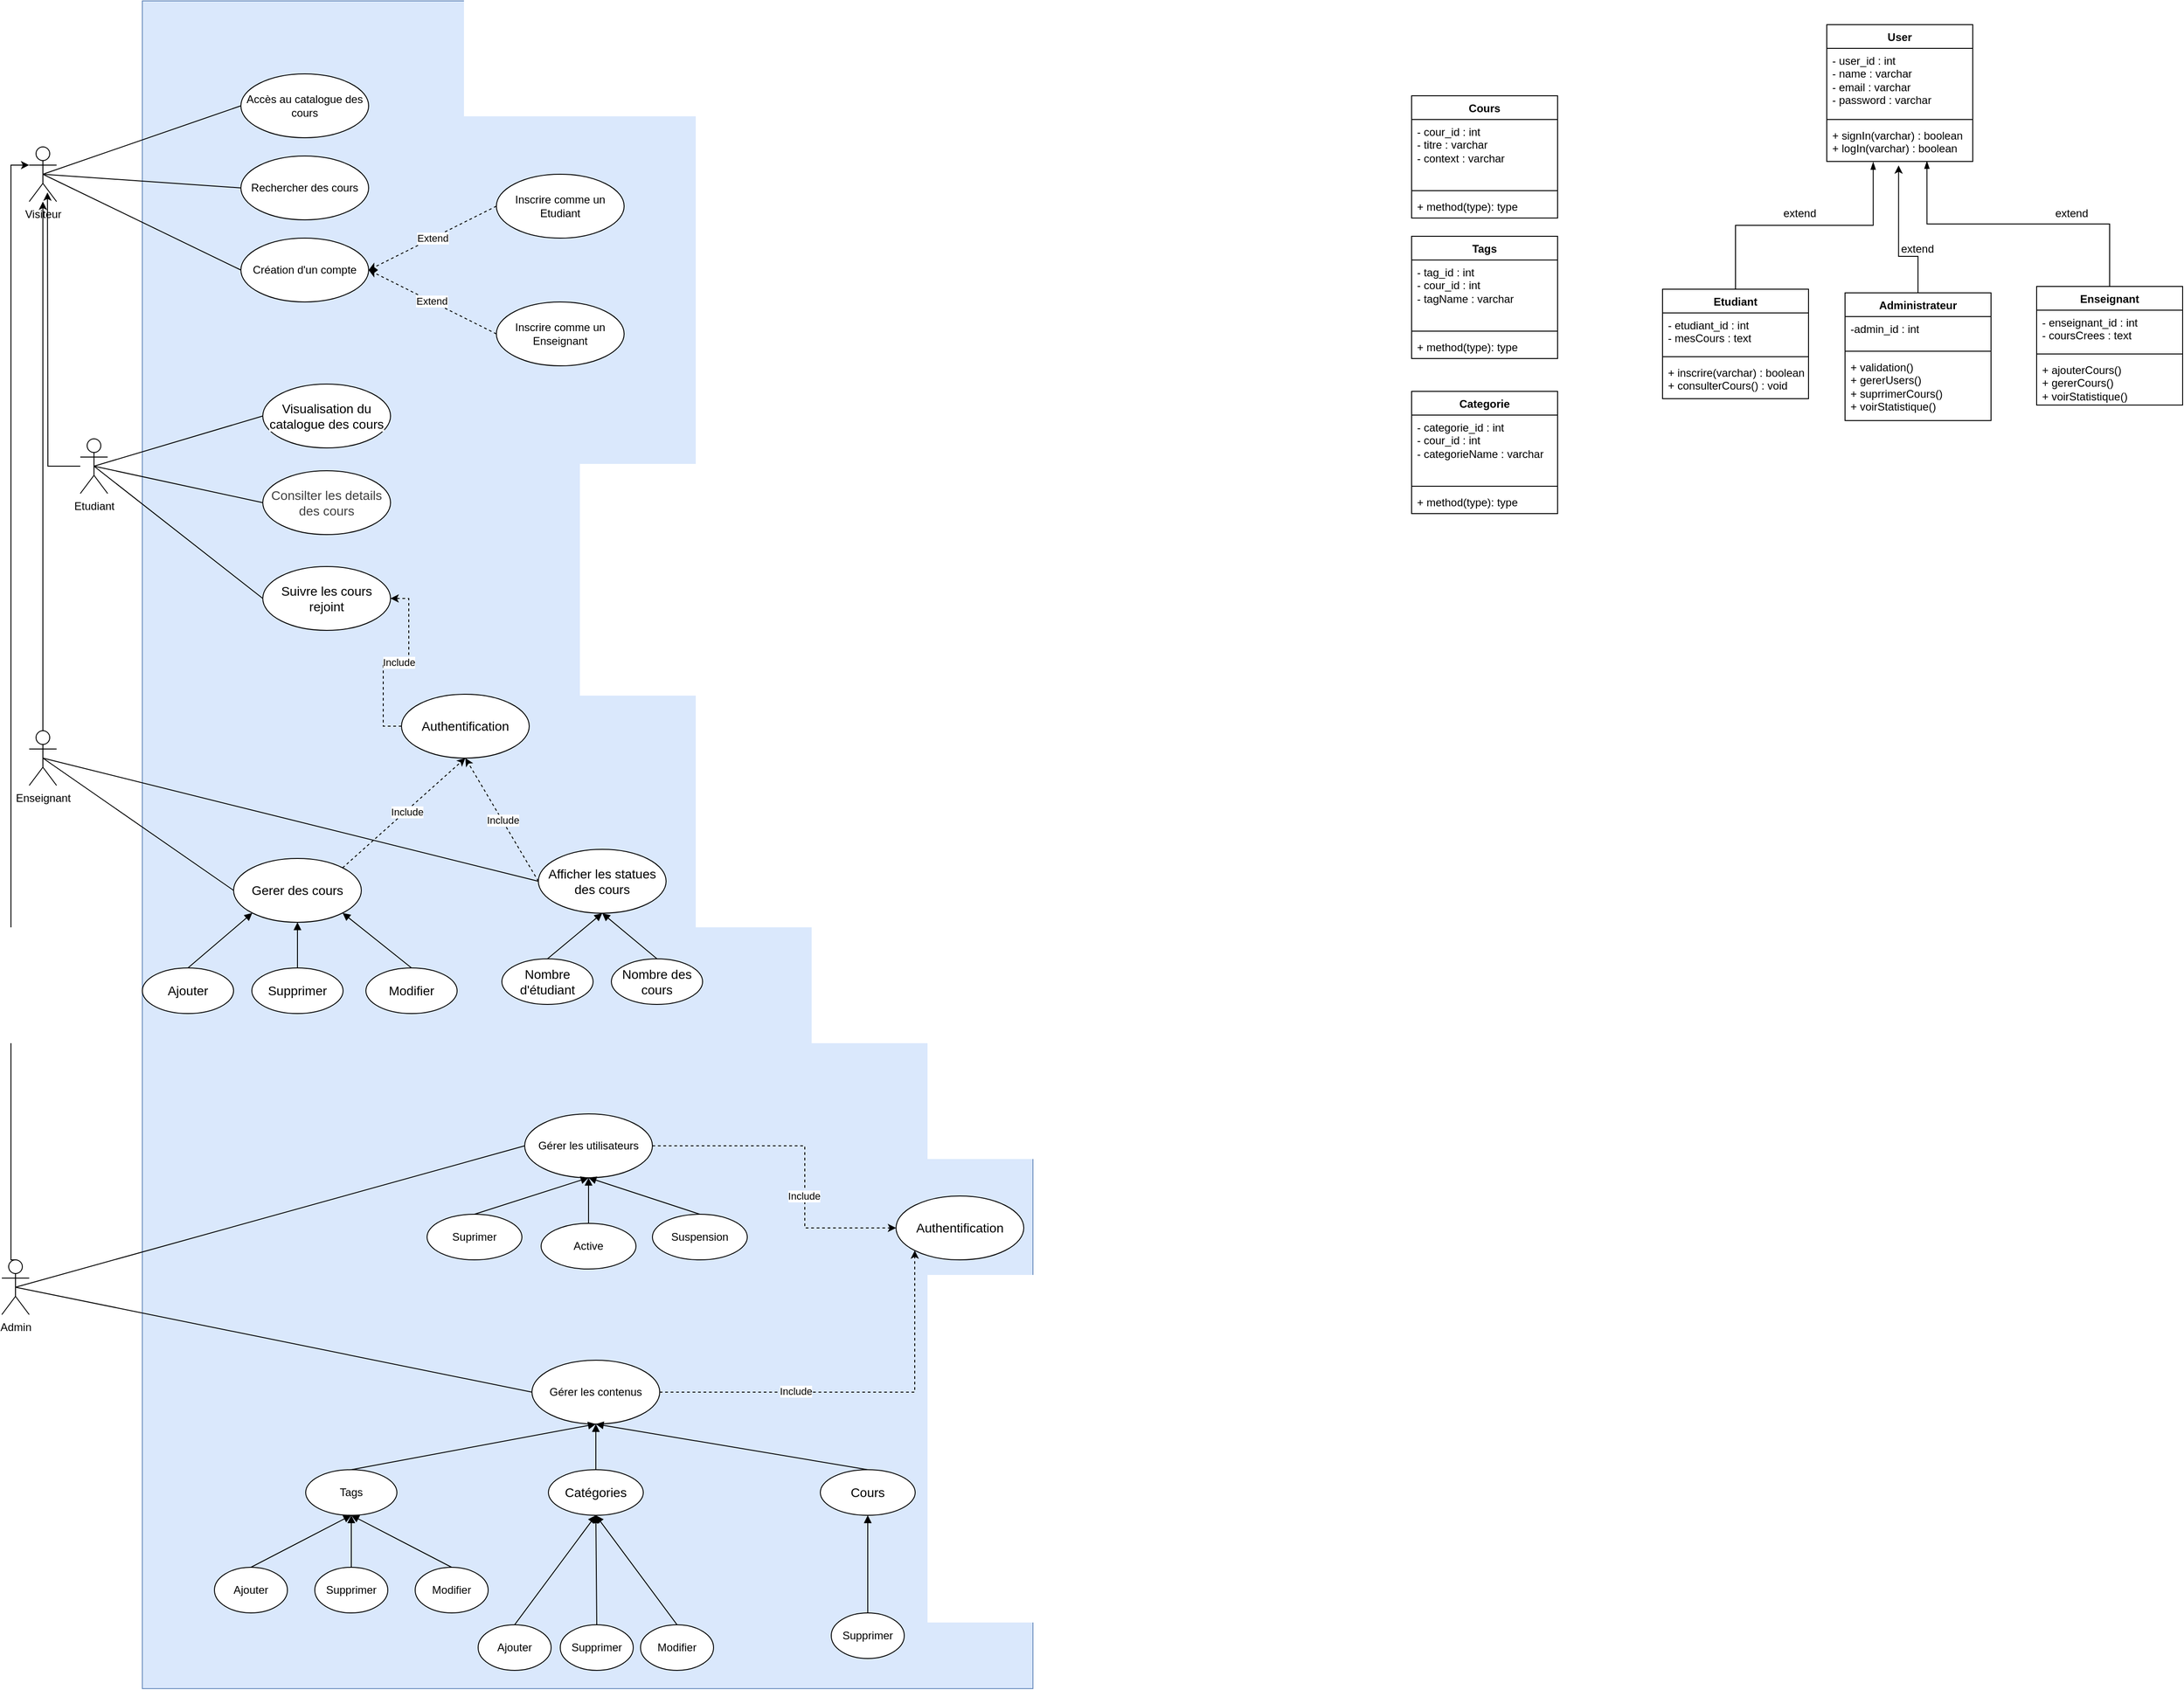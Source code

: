 <mxfile version="26.0.4">
  <diagram name="Page-1" id="1mpggR0L6P8oNlM0kOON">
    <mxGraphModel dx="1811" dy="1060" grid="1" gridSize="10" guides="1" tooltips="1" connect="1" arrows="1" fold="1" page="1" pageScale="1" pageWidth="827" pageHeight="1169" math="0" shadow="0">
      <root>
        <mxCell id="0" />
        <mxCell id="1" parent="0" />
        <mxCell id="PFju4BP5pIrMXIDn9N4t-61" value="" style="rounded=0;whiteSpace=wrap;html=1;fillColor=#dae8fc;strokeColor=#6c8ebf;" vertex="1" parent="1">
          <mxGeometry x="164" width="976" height="1850" as="geometry" />
        </mxCell>
        <mxCell id="PFju4BP5pIrMXIDn9N4t-8" style="rounded=0;orthogonalLoop=1;jettySize=auto;html=1;exitX=0.5;exitY=0.5;exitDx=0;exitDy=0;exitPerimeter=0;entryX=0;entryY=0.5;entryDx=0;entryDy=0;endArrow=none;endFill=0;" edge="1" parent="1" source="PFju4BP5pIrMXIDn9N4t-1" target="PFju4BP5pIrMXIDn9N4t-4">
          <mxGeometry relative="1" as="geometry" />
        </mxCell>
        <mxCell id="PFju4BP5pIrMXIDn9N4t-9" style="rounded=0;orthogonalLoop=1;jettySize=auto;html=1;exitX=0.5;exitY=0.5;exitDx=0;exitDy=0;exitPerimeter=0;entryX=0;entryY=0.5;entryDx=0;entryDy=0;endArrow=none;endFill=0;" edge="1" parent="1" source="PFju4BP5pIrMXIDn9N4t-1" target="PFju4BP5pIrMXIDn9N4t-6">
          <mxGeometry relative="1" as="geometry" />
        </mxCell>
        <mxCell id="PFju4BP5pIrMXIDn9N4t-10" style="rounded=0;orthogonalLoop=1;jettySize=auto;html=1;exitX=0.5;exitY=0.5;exitDx=0;exitDy=0;exitPerimeter=0;entryX=0;entryY=0.5;entryDx=0;entryDy=0;endArrow=none;endFill=0;" edge="1" parent="1" source="PFju4BP5pIrMXIDn9N4t-1" target="PFju4BP5pIrMXIDn9N4t-7">
          <mxGeometry relative="1" as="geometry" />
        </mxCell>
        <mxCell id="PFju4BP5pIrMXIDn9N4t-1" value="Visiteur" style="shape=umlActor;verticalLabelPosition=bottom;verticalAlign=top;html=1;outlineConnect=0;" vertex="1" parent="1">
          <mxGeometry x="40" y="160" width="30" height="60" as="geometry" />
        </mxCell>
        <mxCell id="PFju4BP5pIrMXIDn9N4t-26" style="rounded=0;orthogonalLoop=1;jettySize=auto;html=1;exitX=0.5;exitY=0.5;exitDx=0;exitDy=0;exitPerimeter=0;entryX=0;entryY=0.5;entryDx=0;entryDy=0;endArrow=none;endFill=0;" edge="1" parent="1" source="PFju4BP5pIrMXIDn9N4t-2" target="PFju4BP5pIrMXIDn9N4t-22">
          <mxGeometry relative="1" as="geometry" />
        </mxCell>
        <mxCell id="PFju4BP5pIrMXIDn9N4t-27" style="rounded=0;orthogonalLoop=1;jettySize=auto;html=1;exitX=0.5;exitY=0.5;exitDx=0;exitDy=0;exitPerimeter=0;entryX=0;entryY=0.5;entryDx=0;entryDy=0;endArrow=none;endFill=0;" edge="1" parent="1" source="PFju4BP5pIrMXIDn9N4t-2" target="PFju4BP5pIrMXIDn9N4t-23">
          <mxGeometry relative="1" as="geometry" />
        </mxCell>
        <mxCell id="PFju4BP5pIrMXIDn9N4t-28" style="rounded=0;orthogonalLoop=1;jettySize=auto;html=1;exitX=0.5;exitY=0.5;exitDx=0;exitDy=0;exitPerimeter=0;entryX=0;entryY=0.5;entryDx=0;entryDy=0;endArrow=none;endFill=0;" edge="1" parent="1" source="PFju4BP5pIrMXIDn9N4t-2" target="PFju4BP5pIrMXIDn9N4t-25">
          <mxGeometry relative="1" as="geometry" />
        </mxCell>
        <mxCell id="PFju4BP5pIrMXIDn9N4t-53" style="edgeStyle=orthogonalEdgeStyle;rounded=0;orthogonalLoop=1;jettySize=auto;html=1;" edge="1" parent="1" source="PFju4BP5pIrMXIDn9N4t-2">
          <mxGeometry relative="1" as="geometry">
            <mxPoint x="60" y="210" as="targetPoint" />
          </mxGeometry>
        </mxCell>
        <mxCell id="PFju4BP5pIrMXIDn9N4t-2" value="Etudiant" style="shape=umlActor;verticalLabelPosition=bottom;verticalAlign=top;html=1;outlineConnect=0;" vertex="1" parent="1">
          <mxGeometry x="96" y="480" width="30" height="60" as="geometry" />
        </mxCell>
        <mxCell id="PFju4BP5pIrMXIDn9N4t-38" style="rounded=0;orthogonalLoop=1;jettySize=auto;html=1;exitX=0.5;exitY=0.5;exitDx=0;exitDy=0;exitPerimeter=0;entryX=0;entryY=0.5;entryDx=0;entryDy=0;endArrow=none;endFill=0;" edge="1" parent="1" source="PFju4BP5pIrMXIDn9N4t-3" target="PFju4BP5pIrMXIDn9N4t-31">
          <mxGeometry relative="1" as="geometry" />
        </mxCell>
        <mxCell id="PFju4BP5pIrMXIDn9N4t-51" style="rounded=0;orthogonalLoop=1;jettySize=auto;html=1;exitX=0.5;exitY=0.5;exitDx=0;exitDy=0;exitPerimeter=0;entryX=0;entryY=0.5;entryDx=0;entryDy=0;endArrow=none;endFill=0;" edge="1" parent="1" source="PFju4BP5pIrMXIDn9N4t-3" target="PFju4BP5pIrMXIDn9N4t-40">
          <mxGeometry relative="1" as="geometry" />
        </mxCell>
        <mxCell id="PFju4BP5pIrMXIDn9N4t-52" style="edgeStyle=orthogonalEdgeStyle;rounded=0;orthogonalLoop=1;jettySize=auto;html=1;exitX=0.5;exitY=0;exitDx=0;exitDy=0;exitPerimeter=0;" edge="1" parent="1" source="PFju4BP5pIrMXIDn9N4t-3" target="PFju4BP5pIrMXIDn9N4t-1">
          <mxGeometry relative="1" as="geometry" />
        </mxCell>
        <mxCell id="PFju4BP5pIrMXIDn9N4t-3" value="Enseignant" style="shape=umlActor;verticalLabelPosition=bottom;verticalAlign=top;html=1;outlineConnect=0;" vertex="1" parent="1">
          <mxGeometry x="40" y="800" width="30" height="60" as="geometry" />
        </mxCell>
        <mxCell id="PFju4BP5pIrMXIDn9N4t-4" value="Accès au catalogue des cours" style="ellipse;whiteSpace=wrap;html=1;" vertex="1" parent="1">
          <mxGeometry x="272" y="80" width="140" height="70" as="geometry" />
        </mxCell>
        <mxCell id="PFju4BP5pIrMXIDn9N4t-6" value="Rechercher des cours" style="ellipse;whiteSpace=wrap;html=1;" vertex="1" parent="1">
          <mxGeometry x="272" y="170" width="140" height="70" as="geometry" />
        </mxCell>
        <mxCell id="PFju4BP5pIrMXIDn9N4t-7" value="Création d&#39;un compte" style="ellipse;whiteSpace=wrap;html=1;" vertex="1" parent="1">
          <mxGeometry x="272" y="260" width="140" height="70" as="geometry" />
        </mxCell>
        <mxCell id="PFju4BP5pIrMXIDn9N4t-17" style="rounded=0;orthogonalLoop=1;jettySize=auto;html=1;exitX=0;exitY=0.5;exitDx=0;exitDy=0;entryX=1;entryY=0.5;entryDx=0;entryDy=0;dashed=1;" edge="1" parent="1" source="PFju4BP5pIrMXIDn9N4t-11" target="PFju4BP5pIrMXIDn9N4t-7">
          <mxGeometry relative="1" as="geometry" />
        </mxCell>
        <mxCell id="PFju4BP5pIrMXIDn9N4t-19" value="Extend" style="edgeLabel;html=1;align=center;verticalAlign=middle;resizable=0;points=[];" vertex="1" connectable="0" parent="PFju4BP5pIrMXIDn9N4t-17">
          <mxGeometry x="0.003" relative="1" as="geometry">
            <mxPoint as="offset" />
          </mxGeometry>
        </mxCell>
        <mxCell id="PFju4BP5pIrMXIDn9N4t-11" value="Inscrire comme un Etudiant" style="ellipse;whiteSpace=wrap;html=1;" vertex="1" parent="1">
          <mxGeometry x="552" y="190" width="140" height="70" as="geometry" />
        </mxCell>
        <mxCell id="PFju4BP5pIrMXIDn9N4t-18" style="rounded=0;orthogonalLoop=1;jettySize=auto;html=1;exitX=0;exitY=0.5;exitDx=0;exitDy=0;entryX=1;entryY=0.5;entryDx=0;entryDy=0;dashed=1;" edge="1" parent="1" source="PFju4BP5pIrMXIDn9N4t-12" target="PFju4BP5pIrMXIDn9N4t-7">
          <mxGeometry relative="1" as="geometry" />
        </mxCell>
        <mxCell id="PFju4BP5pIrMXIDn9N4t-20" value="Extend" style="edgeLabel;html=1;align=center;verticalAlign=middle;resizable=0;points=[];" vertex="1" connectable="0" parent="PFju4BP5pIrMXIDn9N4t-18">
          <mxGeometry x="0.021" relative="1" as="geometry">
            <mxPoint as="offset" />
          </mxGeometry>
        </mxCell>
        <mxCell id="PFju4BP5pIrMXIDn9N4t-12" value="Inscrire comme un Enseignant" style="ellipse;whiteSpace=wrap;html=1;" vertex="1" parent="1">
          <mxGeometry x="552" y="330" width="140" height="70" as="geometry" />
        </mxCell>
        <mxCell id="PFju4BP5pIrMXIDn9N4t-22" value="&lt;span style=&quot;background-color: rgb(255, 255, 255); color: var(--text-color,#000000); font-family: &amp;quot;Nunito Sans&amp;quot;, sans-serif; font-size: 14px; text-align: start;&quot;&gt;Visualisation du catalogue des cours&lt;/span&gt;&lt;span style=&quot;color: rgba(0, 0, 0, 0); font-family: monospace; font-size: 0px; text-align: start; text-wrap-mode: nowrap;&quot;&gt;3CmxGraphModel%3E%3Croot%3E%3CmxCell%20id%3D%220%22%2F%3E%3CmxCell%20id%3D%221%22%20parent%3D%220%22%2F%3E%3CmxCell%20id%3D%222%22%20value%3D%22Acc%C3%A8s%20au%20catalogue%20des%20cours%22%20style%3D%22ellipse%3BwhiteSpace%3Dwrap%3Bhtml%3D1%3B%22%20vertex%3D%221%22%20parent%3D%221%22%3E%3CmxGeometry%20x%3D%22240%22%20y%3D%2280%22%20width%3D%22140%22%20height%3D%2270%22%20as%3D%22geometry%22%2F%3E%3C%2FmxCell%3E%3C%2Froot%3E%3C%2FmxGraphModel%3E&lt;/span&gt;" style="ellipse;whiteSpace=wrap;html=1;" vertex="1" parent="1">
          <mxGeometry x="296" y="420" width="140" height="70" as="geometry" />
        </mxCell>
        <mxCell id="PFju4BP5pIrMXIDn9N4t-23" value="&lt;div style=&quot;&quot;&gt;&lt;font color=&quot;#3f3f3f&quot; face=&quot;Nunito Sans, sans-serif&quot;&gt;&lt;span style=&quot;font-size: 14px; background-color: rgb(255, 255, 255);&quot;&gt;Consilter les details des cours&lt;/span&gt;&lt;/font&gt;&lt;/div&gt;" style="ellipse;whiteSpace=wrap;html=1;align=center;" vertex="1" parent="1">
          <mxGeometry x="296" y="515" width="140" height="70" as="geometry" />
        </mxCell>
        <mxCell id="PFju4BP5pIrMXIDn9N4t-29" style="edgeStyle=orthogonalEdgeStyle;rounded=0;orthogonalLoop=1;jettySize=auto;html=1;exitX=0;exitY=0.5;exitDx=0;exitDy=0;entryX=1;entryY=0.5;entryDx=0;entryDy=0;dashed=1;" edge="1" parent="1" source="PFju4BP5pIrMXIDn9N4t-24" target="PFju4BP5pIrMXIDn9N4t-25">
          <mxGeometry relative="1" as="geometry" />
        </mxCell>
        <mxCell id="PFju4BP5pIrMXIDn9N4t-30" value="Include" style="edgeLabel;html=1;align=center;verticalAlign=middle;resizable=0;points=[];" vertex="1" connectable="0" parent="PFju4BP5pIrMXIDn9N4t-29">
          <mxGeometry x="0.031" relative="1" as="geometry">
            <mxPoint as="offset" />
          </mxGeometry>
        </mxCell>
        <mxCell id="PFju4BP5pIrMXIDn9N4t-24" value="&lt;div style=&quot;&quot;&gt;&lt;span style=&quot;font-family: &amp;quot;Nunito Sans&amp;quot;, sans-serif; font-size: 14px; text-align: left; background-color: rgb(255, 255, 255);&quot;&gt;Authentification&lt;/span&gt;&lt;/div&gt;" style="ellipse;whiteSpace=wrap;html=1;align=center;" vertex="1" parent="1">
          <mxGeometry x="448" y="760" width="140" height="70" as="geometry" />
        </mxCell>
        <mxCell id="PFju4BP5pIrMXIDn9N4t-25" value="&lt;div style=&quot;&quot;&gt;&lt;span style=&quot;font-family: &amp;quot;Nunito Sans&amp;quot;, sans-serif; font-size: 14px; text-align: left; background-color: rgb(255, 255, 255);&quot;&gt;Suivre les cours rejoint&lt;/span&gt;&lt;/div&gt;" style="ellipse;whiteSpace=wrap;html=1;align=center;" vertex="1" parent="1">
          <mxGeometry x="296" y="620" width="140" height="70" as="geometry" />
        </mxCell>
        <mxCell id="PFju4BP5pIrMXIDn9N4t-47" value="" style="group" vertex="1" connectable="0" parent="1">
          <mxGeometry x="164" y="940" width="345" height="170" as="geometry" />
        </mxCell>
        <mxCell id="PFju4BP5pIrMXIDn9N4t-31" value="&lt;div style=&quot;&quot;&gt;&lt;span style=&quot;font-family: &amp;quot;Nunito Sans&amp;quot;, sans-serif; font-size: 14px; text-align: left; background-color: rgb(255, 255, 255);&quot;&gt;Gerer des cours&lt;/span&gt;&lt;/div&gt;" style="ellipse;whiteSpace=wrap;html=1;align=center;" vertex="1" parent="PFju4BP5pIrMXIDn9N4t-47">
          <mxGeometry x="100" width="140" height="70" as="geometry" />
        </mxCell>
        <mxCell id="PFju4BP5pIrMXIDn9N4t-32" value="&lt;div style=&quot;&quot;&gt;&lt;span style=&quot;font-family: &amp;quot;Nunito Sans&amp;quot;, sans-serif; font-size: 14px; text-align: left; background-color: rgb(255, 255, 255);&quot;&gt;Ajouter&lt;/span&gt;&lt;/div&gt;" style="ellipse;whiteSpace=wrap;html=1;align=center;" vertex="1" parent="PFju4BP5pIrMXIDn9N4t-47">
          <mxGeometry y="120" width="100" height="50" as="geometry" />
        </mxCell>
        <mxCell id="PFju4BP5pIrMXIDn9N4t-33" value="&lt;div style=&quot;&quot;&gt;&lt;span style=&quot;font-family: &amp;quot;Nunito Sans&amp;quot;, sans-serif; font-size: 14px; text-align: left; background-color: rgb(255, 255, 255);&quot;&gt;Supprimer&lt;/span&gt;&lt;/div&gt;" style="ellipse;whiteSpace=wrap;html=1;align=center;" vertex="1" parent="PFju4BP5pIrMXIDn9N4t-47">
          <mxGeometry x="120" y="120" width="100" height="50" as="geometry" />
        </mxCell>
        <mxCell id="PFju4BP5pIrMXIDn9N4t-34" value="&lt;div style=&quot;&quot;&gt;&lt;span style=&quot;font-family: &amp;quot;Nunito Sans&amp;quot;, sans-serif; font-size: 14px; text-align: left; background-color: rgb(255, 255, 255);&quot;&gt;Modifier&lt;/span&gt;&lt;/div&gt;" style="ellipse;whiteSpace=wrap;html=1;align=center;" vertex="1" parent="PFju4BP5pIrMXIDn9N4t-47">
          <mxGeometry x="245" y="120" width="100" height="50" as="geometry" />
        </mxCell>
        <mxCell id="PFju4BP5pIrMXIDn9N4t-35" style="rounded=0;orthogonalLoop=1;jettySize=auto;html=1;exitX=0.5;exitY=0;exitDx=0;exitDy=0;entryX=0;entryY=1;entryDx=0;entryDy=0;endArrow=block;endFill=1;" edge="1" parent="PFju4BP5pIrMXIDn9N4t-47" source="PFju4BP5pIrMXIDn9N4t-32" target="PFju4BP5pIrMXIDn9N4t-31">
          <mxGeometry relative="1" as="geometry" />
        </mxCell>
        <mxCell id="PFju4BP5pIrMXIDn9N4t-36" style="rounded=0;orthogonalLoop=1;jettySize=auto;html=1;exitX=0.5;exitY=0;exitDx=0;exitDy=0;entryX=0.5;entryY=1;entryDx=0;entryDy=0;endArrow=block;endFill=1;" edge="1" parent="PFju4BP5pIrMXIDn9N4t-47" source="PFju4BP5pIrMXIDn9N4t-33" target="PFju4BP5pIrMXIDn9N4t-31">
          <mxGeometry relative="1" as="geometry" />
        </mxCell>
        <mxCell id="PFju4BP5pIrMXIDn9N4t-37" style="rounded=0;orthogonalLoop=1;jettySize=auto;html=1;exitX=0.5;exitY=0;exitDx=0;exitDy=0;entryX=1;entryY=1;entryDx=0;entryDy=0;endArrow=block;endFill=1;" edge="1" parent="PFju4BP5pIrMXIDn9N4t-47" source="PFju4BP5pIrMXIDn9N4t-34" target="PFju4BP5pIrMXIDn9N4t-31">
          <mxGeometry relative="1" as="geometry" />
        </mxCell>
        <mxCell id="PFju4BP5pIrMXIDn9N4t-50" value="" style="group" vertex="1" connectable="0" parent="1">
          <mxGeometry x="558" y="930" width="220" height="170" as="geometry" />
        </mxCell>
        <mxCell id="PFju4BP5pIrMXIDn9N4t-55" style="rounded=0;orthogonalLoop=1;jettySize=auto;html=1;exitX=0;exitY=0.5;exitDx=0;exitDy=0;dashed=1;" edge="1" parent="PFju4BP5pIrMXIDn9N4t-50" source="PFju4BP5pIrMXIDn9N4t-40">
          <mxGeometry relative="1" as="geometry">
            <mxPoint x="-40" y="-100" as="targetPoint" />
          </mxGeometry>
        </mxCell>
        <mxCell id="PFju4BP5pIrMXIDn9N4t-56" value="Include" style="edgeLabel;html=1;align=center;verticalAlign=middle;resizable=0;points=[];" vertex="1" connectable="0" parent="PFju4BP5pIrMXIDn9N4t-55">
          <mxGeometry x="-0.007" y="-1" relative="1" as="geometry">
            <mxPoint as="offset" />
          </mxGeometry>
        </mxCell>
        <mxCell id="PFju4BP5pIrMXIDn9N4t-40" value="&lt;div style=&quot;&quot;&gt;&lt;span style=&quot;font-family: &amp;quot;Nunito Sans&amp;quot;, sans-serif; font-size: 14px; text-align: left; background-color: rgb(255, 255, 255);&quot;&gt;Afficher les statues des cours&lt;/span&gt;&lt;/div&gt;" style="ellipse;whiteSpace=wrap;html=1;align=center;" vertex="1" parent="PFju4BP5pIrMXIDn9N4t-50">
          <mxGeometry x="40" width="140" height="70" as="geometry" />
        </mxCell>
        <mxCell id="PFju4BP5pIrMXIDn9N4t-42" value="&lt;div style=&quot;&quot;&gt;&lt;span style=&quot;font-family: &amp;quot;Nunito Sans&amp;quot;, sans-serif; font-size: 14px; text-align: left; background-color: rgb(255, 255, 255);&quot;&gt;Nombre d&#39;étudiant&lt;/span&gt;&lt;/div&gt;" style="ellipse;whiteSpace=wrap;html=1;align=center;" vertex="1" parent="PFju4BP5pIrMXIDn9N4t-50">
          <mxGeometry y="120" width="100" height="50" as="geometry" />
        </mxCell>
        <mxCell id="PFju4BP5pIrMXIDn9N4t-44" value="&lt;div style=&quot;&quot;&gt;&lt;span style=&quot;font-family: &amp;quot;Nunito Sans&amp;quot;, sans-serif; font-size: 14px; text-align: left; background-color: rgb(255, 255, 255);&quot;&gt;Nombre des cours&lt;/span&gt;&lt;/div&gt;" style="ellipse;whiteSpace=wrap;html=1;align=center;" vertex="1" parent="PFju4BP5pIrMXIDn9N4t-50">
          <mxGeometry x="120" y="120" width="100" height="50" as="geometry" />
        </mxCell>
        <mxCell id="PFju4BP5pIrMXIDn9N4t-41" style="rounded=0;orthogonalLoop=1;jettySize=auto;html=1;exitX=0.5;exitY=0;exitDx=0;exitDy=0;entryX=0.5;entryY=1;entryDx=0;entryDy=0;endArrow=block;endFill=1;" edge="1" parent="PFju4BP5pIrMXIDn9N4t-50" source="PFju4BP5pIrMXIDn9N4t-42" target="PFju4BP5pIrMXIDn9N4t-40">
          <mxGeometry relative="1" as="geometry" />
        </mxCell>
        <mxCell id="PFju4BP5pIrMXIDn9N4t-43" style="rounded=0;orthogonalLoop=1;jettySize=auto;html=1;exitX=0.5;exitY=0;exitDx=0;exitDy=0;entryX=0.5;entryY=1;entryDx=0;entryDy=0;endArrow=block;endFill=1;" edge="1" parent="PFju4BP5pIrMXIDn9N4t-50" source="PFju4BP5pIrMXIDn9N4t-44" target="PFju4BP5pIrMXIDn9N4t-40">
          <mxGeometry relative="1" as="geometry" />
        </mxCell>
        <mxCell id="PFju4BP5pIrMXIDn9N4t-54" style="rounded=0;orthogonalLoop=1;jettySize=auto;html=1;exitX=1;exitY=0;exitDx=0;exitDy=0;entryX=0.5;entryY=1;entryDx=0;entryDy=0;dashed=1;" edge="1" parent="1" source="PFju4BP5pIrMXIDn9N4t-31" target="PFju4BP5pIrMXIDn9N4t-24">
          <mxGeometry relative="1" as="geometry" />
        </mxCell>
        <mxCell id="PFju4BP5pIrMXIDn9N4t-57" value="Include" style="edgeLabel;html=1;align=center;verticalAlign=middle;resizable=0;points=[];" vertex="1" connectable="0" parent="PFju4BP5pIrMXIDn9N4t-54">
          <mxGeometry x="0.031" y="-1" relative="1" as="geometry">
            <mxPoint as="offset" />
          </mxGeometry>
        </mxCell>
        <mxCell id="PFju4BP5pIrMXIDn9N4t-95" style="rounded=0;orthogonalLoop=1;jettySize=auto;html=1;exitX=0.5;exitY=0.5;exitDx=0;exitDy=0;exitPerimeter=0;entryX=0;entryY=0.5;entryDx=0;entryDy=0;endArrow=none;endFill=0;" edge="1" parent="1" source="PFju4BP5pIrMXIDn9N4t-63" target="PFju4BP5pIrMXIDn9N4t-73">
          <mxGeometry relative="1" as="geometry" />
        </mxCell>
        <mxCell id="PFju4BP5pIrMXIDn9N4t-96" style="rounded=0;orthogonalLoop=1;jettySize=auto;html=1;exitX=0.5;exitY=0.5;exitDx=0;exitDy=0;exitPerimeter=0;entryX=0;entryY=0.5;entryDx=0;entryDy=0;endArrow=none;endFill=0;" edge="1" parent="1" source="PFju4BP5pIrMXIDn9N4t-63" target="PFju4BP5pIrMXIDn9N4t-64">
          <mxGeometry relative="1" as="geometry" />
        </mxCell>
        <mxCell id="PFju4BP5pIrMXIDn9N4t-63" value="Admin" style="shape=umlActor;verticalLabelPosition=bottom;verticalAlign=top;html=1;outlineConnect=0;" vertex="1" parent="1">
          <mxGeometry x="10" y="1380" width="30" height="60" as="geometry" />
        </mxCell>
        <mxCell id="PFju4BP5pIrMXIDn9N4t-71" value="" style="group" vertex="1" connectable="0" parent="1">
          <mxGeometry x="499" y="1220" width="328" height="160" as="geometry" />
        </mxCell>
        <mxCell id="PFju4BP5pIrMXIDn9N4t-64" value="Gérer les utilisateurs" style="ellipse;whiteSpace=wrap;html=1;" vertex="1" parent="PFju4BP5pIrMXIDn9N4t-71">
          <mxGeometry x="84" width="140" height="70" as="geometry" />
        </mxCell>
        <mxCell id="PFju4BP5pIrMXIDn9N4t-68" style="rounded=0;orthogonalLoop=1;jettySize=auto;html=1;exitX=0.5;exitY=0;exitDx=0;exitDy=0;entryX=0.5;entryY=1;entryDx=0;entryDy=0;endArrow=block;endFill=1;" edge="1" parent="PFju4BP5pIrMXIDn9N4t-71" source="PFju4BP5pIrMXIDn9N4t-65" target="PFju4BP5pIrMXIDn9N4t-64">
          <mxGeometry relative="1" as="geometry" />
        </mxCell>
        <mxCell id="PFju4BP5pIrMXIDn9N4t-65" value="Suprimer" style="ellipse;whiteSpace=wrap;html=1;" vertex="1" parent="PFju4BP5pIrMXIDn9N4t-71">
          <mxGeometry x="-23" y="110" width="104" height="50" as="geometry" />
        </mxCell>
        <mxCell id="PFju4BP5pIrMXIDn9N4t-69" style="rounded=0;orthogonalLoop=1;jettySize=auto;html=1;exitX=0.5;exitY=0;exitDx=0;exitDy=0;endArrow=block;endFill=1;" edge="1" parent="PFju4BP5pIrMXIDn9N4t-71" source="PFju4BP5pIrMXIDn9N4t-66">
          <mxGeometry relative="1" as="geometry">
            <mxPoint x="154" y="70" as="targetPoint" />
          </mxGeometry>
        </mxCell>
        <mxCell id="PFju4BP5pIrMXIDn9N4t-66" value="Active" style="ellipse;whiteSpace=wrap;html=1;" vertex="1" parent="PFju4BP5pIrMXIDn9N4t-71">
          <mxGeometry x="102" y="120" width="104" height="50" as="geometry" />
        </mxCell>
        <mxCell id="PFju4BP5pIrMXIDn9N4t-70" style="rounded=0;orthogonalLoop=1;jettySize=auto;html=1;exitX=0.5;exitY=0;exitDx=0;exitDy=0;entryX=0.5;entryY=1;entryDx=0;entryDy=0;endArrow=block;endFill=1;" edge="1" parent="PFju4BP5pIrMXIDn9N4t-71" source="PFju4BP5pIrMXIDn9N4t-67" target="PFju4BP5pIrMXIDn9N4t-64">
          <mxGeometry relative="1" as="geometry" />
        </mxCell>
        <mxCell id="PFju4BP5pIrMXIDn9N4t-67" value="&lt;span style=&quot;font-family: &amp;quot;Nunito Sans&amp;quot;, sans-serif; text-align: left; background-color: rgb(255, 255, 255);&quot;&gt;&lt;font&gt;Suspension&lt;/font&gt;&lt;/span&gt;" style="ellipse;whiteSpace=wrap;html=1;" vertex="1" parent="PFju4BP5pIrMXIDn9N4t-71">
          <mxGeometry x="224" y="110" width="104" height="50" as="geometry" />
        </mxCell>
        <mxCell id="PFju4BP5pIrMXIDn9N4t-94" value="" style="group" vertex="1" connectable="0" parent="1">
          <mxGeometry x="243" y="1490" width="768" height="340" as="geometry" />
        </mxCell>
        <mxCell id="PFju4BP5pIrMXIDn9N4t-72" value="" style="group" vertex="1" connectable="0" parent="PFju4BP5pIrMXIDn9N4t-94">
          <mxGeometry x="264" width="328" height="170" as="geometry" />
        </mxCell>
        <mxCell id="PFju4BP5pIrMXIDn9N4t-73" value="Gérer les contenus" style="ellipse;whiteSpace=wrap;html=1;" vertex="1" parent="PFju4BP5pIrMXIDn9N4t-72">
          <mxGeometry x="84" width="140" height="70" as="geometry" />
        </mxCell>
        <mxCell id="PFju4BP5pIrMXIDn9N4t-76" style="rounded=0;orthogonalLoop=1;jettySize=auto;html=1;exitX=0.5;exitY=0;exitDx=0;exitDy=0;endArrow=block;endFill=1;" edge="1" parent="PFju4BP5pIrMXIDn9N4t-72" source="PFju4BP5pIrMXIDn9N4t-77">
          <mxGeometry relative="1" as="geometry">
            <mxPoint x="154" y="70" as="targetPoint" />
          </mxGeometry>
        </mxCell>
        <mxCell id="PFju4BP5pIrMXIDn9N4t-77" value="&lt;span style=&quot;font-family: &amp;quot;Nunito Sans&amp;quot;, sans-serif; font-size: 14px; text-align: left; background-color: rgb(255, 255, 255);&quot;&gt;Catégories&lt;/span&gt;" style="ellipse;whiteSpace=wrap;html=1;" vertex="1" parent="PFju4BP5pIrMXIDn9N4t-72">
          <mxGeometry x="102" y="120" width="104" height="50" as="geometry" />
        </mxCell>
        <mxCell id="PFju4BP5pIrMXIDn9N4t-85" style="rounded=0;orthogonalLoop=1;jettySize=auto;html=1;exitX=0.5;exitY=0;exitDx=0;exitDy=0;entryX=0.5;entryY=1;entryDx=0;entryDy=0;endArrow=block;endFill=1;" edge="1" parent="PFju4BP5pIrMXIDn9N4t-94" source="PFju4BP5pIrMXIDn9N4t-80" target="PFju4BP5pIrMXIDn9N4t-75">
          <mxGeometry relative="1" as="geometry" />
        </mxCell>
        <mxCell id="PFju4BP5pIrMXIDn9N4t-80" value="Ajouter" style="ellipse;whiteSpace=wrap;html=1;" vertex="1" parent="PFju4BP5pIrMXIDn9N4t-94">
          <mxGeometry y="227" width="80" height="50" as="geometry" />
        </mxCell>
        <mxCell id="PFju4BP5pIrMXIDn9N4t-84" style="rounded=0;orthogonalLoop=1;jettySize=auto;html=1;exitX=0.5;exitY=0;exitDx=0;exitDy=0;entryX=0.5;entryY=1;entryDx=0;entryDy=0;endArrow=block;endFill=1;" edge="1" parent="PFju4BP5pIrMXIDn9N4t-94" source="PFju4BP5pIrMXIDn9N4t-81" target="PFju4BP5pIrMXIDn9N4t-75">
          <mxGeometry relative="1" as="geometry" />
        </mxCell>
        <mxCell id="PFju4BP5pIrMXIDn9N4t-81" value="Supprimer" style="ellipse;whiteSpace=wrap;html=1;" vertex="1" parent="PFju4BP5pIrMXIDn9N4t-94">
          <mxGeometry x="110" y="227" width="80" height="50" as="geometry" />
        </mxCell>
        <mxCell id="PFju4BP5pIrMXIDn9N4t-83" style="rounded=0;orthogonalLoop=1;jettySize=auto;html=1;exitX=0.5;exitY=0;exitDx=0;exitDy=0;entryX=0.5;entryY=1;entryDx=0;entryDy=0;endArrow=block;endFill=1;" edge="1" parent="PFju4BP5pIrMXIDn9N4t-94" source="PFju4BP5pIrMXIDn9N4t-82" target="PFju4BP5pIrMXIDn9N4t-75">
          <mxGeometry relative="1" as="geometry" />
        </mxCell>
        <mxCell id="PFju4BP5pIrMXIDn9N4t-82" value="Modifier" style="ellipse;whiteSpace=wrap;html=1;" vertex="1" parent="PFju4BP5pIrMXIDn9N4t-94">
          <mxGeometry x="220" y="227" width="80" height="50" as="geometry" />
        </mxCell>
        <mxCell id="PFju4BP5pIrMXIDn9N4t-75" value="Tags" style="ellipse;whiteSpace=wrap;html=1;" vertex="1" parent="PFju4BP5pIrMXIDn9N4t-94">
          <mxGeometry x="100" y="120" width="100" height="50" as="geometry" />
        </mxCell>
        <mxCell id="PFju4BP5pIrMXIDn9N4t-74" style="rounded=0;orthogonalLoop=1;jettySize=auto;html=1;exitX=0.5;exitY=0;exitDx=0;exitDy=0;entryX=0.5;entryY=1;entryDx=0;entryDy=0;endArrow=block;endFill=1;" edge="1" parent="PFju4BP5pIrMXIDn9N4t-94" source="PFju4BP5pIrMXIDn9N4t-75" target="PFju4BP5pIrMXIDn9N4t-73">
          <mxGeometry relative="1" as="geometry" />
        </mxCell>
        <mxCell id="PFju4BP5pIrMXIDn9N4t-86" style="rounded=0;orthogonalLoop=1;jettySize=auto;html=1;exitX=0.5;exitY=0;exitDx=0;exitDy=0;entryX=0.5;entryY=1;entryDx=0;entryDy=0;endArrow=block;endFill=1;" edge="1" parent="PFju4BP5pIrMXIDn9N4t-94" source="PFju4BP5pIrMXIDn9N4t-87" target="PFju4BP5pIrMXIDn9N4t-77">
          <mxGeometry relative="1" as="geometry">
            <mxPoint x="404" y="277" as="targetPoint" />
          </mxGeometry>
        </mxCell>
        <mxCell id="PFju4BP5pIrMXIDn9N4t-87" value="Ajouter" style="ellipse;whiteSpace=wrap;html=1;" vertex="1" parent="PFju4BP5pIrMXIDn9N4t-94">
          <mxGeometry x="289" y="290" width="80" height="50" as="geometry" />
        </mxCell>
        <mxCell id="PFju4BP5pIrMXIDn9N4t-88" style="rounded=0;orthogonalLoop=1;jettySize=auto;html=1;exitX=0.5;exitY=0;exitDx=0;exitDy=0;entryX=0.5;entryY=1;entryDx=0;entryDy=0;endArrow=block;endFill=1;" edge="1" parent="PFju4BP5pIrMXIDn9N4t-94" source="PFju4BP5pIrMXIDn9N4t-89" target="PFju4BP5pIrMXIDn9N4t-77">
          <mxGeometry relative="1" as="geometry">
            <mxPoint x="404" y="277" as="targetPoint" />
          </mxGeometry>
        </mxCell>
        <mxCell id="PFju4BP5pIrMXIDn9N4t-89" value="Supprimer" style="ellipse;whiteSpace=wrap;html=1;" vertex="1" parent="PFju4BP5pIrMXIDn9N4t-94">
          <mxGeometry x="379" y="290" width="80" height="50" as="geometry" />
        </mxCell>
        <mxCell id="PFju4BP5pIrMXIDn9N4t-90" style="rounded=0;orthogonalLoop=1;jettySize=auto;html=1;exitX=0.5;exitY=0;exitDx=0;exitDy=0;entryX=0.5;entryY=1;entryDx=0;entryDy=0;endArrow=block;endFill=1;" edge="1" parent="PFju4BP5pIrMXIDn9N4t-94" source="PFju4BP5pIrMXIDn9N4t-91" target="PFju4BP5pIrMXIDn9N4t-77">
          <mxGeometry relative="1" as="geometry">
            <mxPoint x="404" y="277" as="targetPoint" />
          </mxGeometry>
        </mxCell>
        <mxCell id="PFju4BP5pIrMXIDn9N4t-91" value="Modifier" style="ellipse;whiteSpace=wrap;html=1;" vertex="1" parent="PFju4BP5pIrMXIDn9N4t-94">
          <mxGeometry x="467" y="290" width="80" height="50" as="geometry" />
        </mxCell>
        <mxCell id="PFju4BP5pIrMXIDn9N4t-79" value="&lt;span style=&quot;font-family: &amp;quot;Nunito Sans&amp;quot;, sans-serif; font-size: 14px; text-align: left; background-color: rgb(255, 255, 255);&quot;&gt;Cours&lt;/span&gt;" style="ellipse;whiteSpace=wrap;html=1;" vertex="1" parent="PFju4BP5pIrMXIDn9N4t-94">
          <mxGeometry x="664" y="120" width="104" height="50" as="geometry" />
        </mxCell>
        <mxCell id="PFju4BP5pIrMXIDn9N4t-78" style="rounded=0;orthogonalLoop=1;jettySize=auto;html=1;exitX=0.5;exitY=0;exitDx=0;exitDy=0;entryX=0.5;entryY=1;entryDx=0;entryDy=0;endArrow=block;endFill=1;" edge="1" parent="PFju4BP5pIrMXIDn9N4t-94" source="PFju4BP5pIrMXIDn9N4t-79" target="PFju4BP5pIrMXIDn9N4t-73">
          <mxGeometry relative="1" as="geometry" />
        </mxCell>
        <mxCell id="PFju4BP5pIrMXIDn9N4t-93" style="edgeStyle=orthogonalEdgeStyle;rounded=0;orthogonalLoop=1;jettySize=auto;html=1;exitX=0.5;exitY=0;exitDx=0;exitDy=0;entryX=0.5;entryY=1;entryDx=0;entryDy=0;endArrow=block;endFill=1;" edge="1" parent="PFju4BP5pIrMXIDn9N4t-94" source="PFju4BP5pIrMXIDn9N4t-92" target="PFju4BP5pIrMXIDn9N4t-79">
          <mxGeometry relative="1" as="geometry" />
        </mxCell>
        <mxCell id="PFju4BP5pIrMXIDn9N4t-92" value="Supprimer" style="ellipse;whiteSpace=wrap;html=1;" vertex="1" parent="PFju4BP5pIrMXIDn9N4t-94">
          <mxGeometry x="676" y="277" width="80" height="50" as="geometry" />
        </mxCell>
        <mxCell id="PFju4BP5pIrMXIDn9N4t-97" style="edgeStyle=orthogonalEdgeStyle;rounded=0;orthogonalLoop=1;jettySize=auto;html=1;exitX=0.5;exitY=0;exitDx=0;exitDy=0;exitPerimeter=0;entryX=0;entryY=0.333;entryDx=0;entryDy=0;entryPerimeter=0;" edge="1" parent="1" source="PFju4BP5pIrMXIDn9N4t-63" target="PFju4BP5pIrMXIDn9N4t-1">
          <mxGeometry relative="1" as="geometry">
            <Array as="points">
              <mxPoint x="20" y="1380" />
              <mxPoint x="20" y="180" />
            </Array>
          </mxGeometry>
        </mxCell>
        <mxCell id="PFju4BP5pIrMXIDn9N4t-98" value="&lt;font style=&quot;font-size: 14px;&quot;&gt;Authentification&lt;/font&gt;" style="ellipse;whiteSpace=wrap;html=1;" vertex="1" parent="1">
          <mxGeometry x="990" y="1310" width="140" height="70" as="geometry" />
        </mxCell>
        <mxCell id="PFju4BP5pIrMXIDn9N4t-99" style="edgeStyle=orthogonalEdgeStyle;rounded=0;orthogonalLoop=1;jettySize=auto;html=1;exitX=1;exitY=0.5;exitDx=0;exitDy=0;entryX=0;entryY=1;entryDx=0;entryDy=0;dashed=1;" edge="1" parent="1" source="PFju4BP5pIrMXIDn9N4t-73" target="PFju4BP5pIrMXIDn9N4t-98">
          <mxGeometry relative="1" as="geometry">
            <Array as="points">
              <mxPoint x="1011" y="1525" />
            </Array>
          </mxGeometry>
        </mxCell>
        <mxCell id="PFju4BP5pIrMXIDn9N4t-102" value="Include" style="edgeLabel;html=1;align=center;verticalAlign=middle;resizable=0;points=[];" vertex="1" connectable="0" parent="PFju4BP5pIrMXIDn9N4t-99">
          <mxGeometry x="-0.309" y="4" relative="1" as="geometry">
            <mxPoint x="-1" y="3" as="offset" />
          </mxGeometry>
        </mxCell>
        <mxCell id="PFju4BP5pIrMXIDn9N4t-100" style="edgeStyle=orthogonalEdgeStyle;rounded=0;orthogonalLoop=1;jettySize=auto;html=1;exitX=1;exitY=0.5;exitDx=0;exitDy=0;entryX=0;entryY=0.5;entryDx=0;entryDy=0;dashed=1;" edge="1" parent="1" source="PFju4BP5pIrMXIDn9N4t-64" target="PFju4BP5pIrMXIDn9N4t-98">
          <mxGeometry relative="1" as="geometry">
            <Array as="points">
              <mxPoint x="890" y="1255" />
              <mxPoint x="890" y="1345" />
            </Array>
          </mxGeometry>
        </mxCell>
        <mxCell id="PFju4BP5pIrMXIDn9N4t-101" value="Include" style="edgeLabel;html=1;align=center;verticalAlign=middle;resizable=0;points=[];" vertex="1" connectable="0" parent="PFju4BP5pIrMXIDn9N4t-100">
          <mxGeometry x="0.242" y="-1" relative="1" as="geometry">
            <mxPoint as="offset" />
          </mxGeometry>
        </mxCell>
        <mxCell id="PFju4BP5pIrMXIDn9N4t-104" value="User" style="swimlane;fontStyle=1;align=center;verticalAlign=top;childLayout=stackLayout;horizontal=1;startSize=26;horizontalStack=0;resizeParent=1;resizeParentMax=0;resizeLast=0;collapsible=1;marginBottom=0;whiteSpace=wrap;html=1;" vertex="1" parent="1">
          <mxGeometry x="2010" y="26" width="160" height="150" as="geometry" />
        </mxCell>
        <mxCell id="PFju4BP5pIrMXIDn9N4t-105" value="- user_id : int&lt;div&gt;- name : varchar&lt;/div&gt;&lt;div&gt;- email : varchar&lt;/div&gt;&lt;div&gt;- password : varchar&lt;/div&gt;&lt;div&gt;&lt;br&gt;&lt;/div&gt;" style="text;strokeColor=none;fillColor=none;align=left;verticalAlign=top;spacingLeft=4;spacingRight=4;overflow=hidden;rotatable=0;points=[[0,0.5],[1,0.5]];portConstraint=eastwest;whiteSpace=wrap;html=1;" vertex="1" parent="PFju4BP5pIrMXIDn9N4t-104">
          <mxGeometry y="26" width="160" height="74" as="geometry" />
        </mxCell>
        <mxCell id="PFju4BP5pIrMXIDn9N4t-106" value="" style="line;strokeWidth=1;fillColor=none;align=left;verticalAlign=middle;spacingTop=-1;spacingLeft=3;spacingRight=3;rotatable=0;labelPosition=right;points=[];portConstraint=eastwest;strokeColor=inherit;" vertex="1" parent="PFju4BP5pIrMXIDn9N4t-104">
          <mxGeometry y="100" width="160" height="8" as="geometry" />
        </mxCell>
        <mxCell id="PFju4BP5pIrMXIDn9N4t-107" value="+ signIn(varchar) : boolean&lt;div&gt;+ logIn(varchar) : boolean&lt;/div&gt;" style="text;strokeColor=none;fillColor=none;align=left;verticalAlign=top;spacingLeft=4;spacingRight=4;overflow=hidden;rotatable=0;points=[[0,0.5],[1,0.5]];portConstraint=eastwest;whiteSpace=wrap;html=1;" vertex="1" parent="PFju4BP5pIrMXIDn9N4t-104">
          <mxGeometry y="108" width="160" height="42" as="geometry" />
        </mxCell>
        <mxCell id="PFju4BP5pIrMXIDn9N4t-108" value="Cours" style="swimlane;fontStyle=1;align=center;verticalAlign=top;childLayout=stackLayout;horizontal=1;startSize=26;horizontalStack=0;resizeParent=1;resizeParentMax=0;resizeLast=0;collapsible=1;marginBottom=0;whiteSpace=wrap;html=1;" vertex="1" parent="1">
          <mxGeometry x="1555" y="104" width="160" height="134" as="geometry" />
        </mxCell>
        <mxCell id="PFju4BP5pIrMXIDn9N4t-109" value="- cour_id : int&lt;div&gt;- titre : varchar&lt;/div&gt;&lt;div&gt;- context : varchar&lt;/div&gt;" style="text;strokeColor=none;fillColor=none;align=left;verticalAlign=top;spacingLeft=4;spacingRight=4;overflow=hidden;rotatable=0;points=[[0,0.5],[1,0.5]];portConstraint=eastwest;whiteSpace=wrap;html=1;" vertex="1" parent="PFju4BP5pIrMXIDn9N4t-108">
          <mxGeometry y="26" width="160" height="74" as="geometry" />
        </mxCell>
        <mxCell id="PFju4BP5pIrMXIDn9N4t-110" value="" style="line;strokeWidth=1;fillColor=none;align=left;verticalAlign=middle;spacingTop=-1;spacingLeft=3;spacingRight=3;rotatable=0;labelPosition=right;points=[];portConstraint=eastwest;strokeColor=inherit;" vertex="1" parent="PFju4BP5pIrMXIDn9N4t-108">
          <mxGeometry y="100" width="160" height="8" as="geometry" />
        </mxCell>
        <mxCell id="PFju4BP5pIrMXIDn9N4t-111" value="+ method(type): type" style="text;strokeColor=none;fillColor=none;align=left;verticalAlign=top;spacingLeft=4;spacingRight=4;overflow=hidden;rotatable=0;points=[[0,0.5],[1,0.5]];portConstraint=eastwest;whiteSpace=wrap;html=1;" vertex="1" parent="PFju4BP5pIrMXIDn9N4t-108">
          <mxGeometry y="108" width="160" height="26" as="geometry" />
        </mxCell>
        <mxCell id="PFju4BP5pIrMXIDn9N4t-112" value="Etudiant" style="swimlane;fontStyle=1;align=center;verticalAlign=top;childLayout=stackLayout;horizontal=1;startSize=26;horizontalStack=0;resizeParent=1;resizeParentMax=0;resizeLast=0;collapsible=1;marginBottom=0;whiteSpace=wrap;html=1;" vertex="1" parent="1">
          <mxGeometry x="1830" y="316" width="160" height="120" as="geometry" />
        </mxCell>
        <mxCell id="PFju4BP5pIrMXIDn9N4t-113" value="&lt;div&gt;- etudiant_id : int&lt;/div&gt;&lt;div&gt;- mesCours : text&lt;/div&gt;" style="text;strokeColor=none;fillColor=none;align=left;verticalAlign=top;spacingLeft=4;spacingRight=4;overflow=hidden;rotatable=0;points=[[0,0.5],[1,0.5]];portConstraint=eastwest;whiteSpace=wrap;html=1;" vertex="1" parent="PFju4BP5pIrMXIDn9N4t-112">
          <mxGeometry y="26" width="160" height="44" as="geometry" />
        </mxCell>
        <mxCell id="PFju4BP5pIrMXIDn9N4t-114" value="" style="line;strokeWidth=1;fillColor=none;align=left;verticalAlign=middle;spacingTop=-1;spacingLeft=3;spacingRight=3;rotatable=0;labelPosition=right;points=[];portConstraint=eastwest;strokeColor=inherit;" vertex="1" parent="PFju4BP5pIrMXIDn9N4t-112">
          <mxGeometry y="70" width="160" height="8" as="geometry" />
        </mxCell>
        <mxCell id="PFju4BP5pIrMXIDn9N4t-115" value="+ inscrire(varchar) : boolean&lt;div&gt;+ consulterCours() : void&lt;/div&gt;" style="text;strokeColor=none;fillColor=none;align=left;verticalAlign=top;spacingLeft=4;spacingRight=4;overflow=hidden;rotatable=0;points=[[0,0.5],[1,0.5]];portConstraint=eastwest;whiteSpace=wrap;html=1;" vertex="1" parent="PFju4BP5pIrMXIDn9N4t-112">
          <mxGeometry y="78" width="160" height="42" as="geometry" />
        </mxCell>
        <mxCell id="PFju4BP5pIrMXIDn9N4t-116" value="Enseignant" style="swimlane;fontStyle=1;align=center;verticalAlign=top;childLayout=stackLayout;horizontal=1;startSize=26;horizontalStack=0;resizeParent=1;resizeParentMax=0;resizeLast=0;collapsible=1;marginBottom=0;whiteSpace=wrap;html=1;" vertex="1" parent="1">
          <mxGeometry x="2240" y="313" width="160" height="130" as="geometry" />
        </mxCell>
        <mxCell id="PFju4BP5pIrMXIDn9N4t-117" value="&lt;div&gt;- enseignant_id : int&lt;/div&gt;&lt;div&gt;- coursCrees : text&lt;/div&gt;" style="text;strokeColor=none;fillColor=none;align=left;verticalAlign=top;spacingLeft=4;spacingRight=4;overflow=hidden;rotatable=0;points=[[0,0.5],[1,0.5]];portConstraint=eastwest;whiteSpace=wrap;html=1;" vertex="1" parent="PFju4BP5pIrMXIDn9N4t-116">
          <mxGeometry y="26" width="160" height="44" as="geometry" />
        </mxCell>
        <mxCell id="PFju4BP5pIrMXIDn9N4t-118" value="" style="line;strokeWidth=1;fillColor=none;align=left;verticalAlign=middle;spacingTop=-1;spacingLeft=3;spacingRight=3;rotatable=0;labelPosition=right;points=[];portConstraint=eastwest;strokeColor=inherit;" vertex="1" parent="PFju4BP5pIrMXIDn9N4t-116">
          <mxGeometry y="70" width="160" height="8" as="geometry" />
        </mxCell>
        <mxCell id="PFju4BP5pIrMXIDn9N4t-119" value="+ ajouterCours()&lt;div&gt;+ gererCours()&lt;/div&gt;&lt;div&gt;+ voirStatistique()&lt;/div&gt;" style="text;strokeColor=none;fillColor=none;align=left;verticalAlign=top;spacingLeft=4;spacingRight=4;overflow=hidden;rotatable=0;points=[[0,0.5],[1,0.5]];portConstraint=eastwest;whiteSpace=wrap;html=1;" vertex="1" parent="PFju4BP5pIrMXIDn9N4t-116">
          <mxGeometry y="78" width="160" height="52" as="geometry" />
        </mxCell>
        <mxCell id="PFju4BP5pIrMXIDn9N4t-121" style="edgeStyle=orthogonalEdgeStyle;rounded=0;orthogonalLoop=1;jettySize=auto;html=1;entryX=0.686;entryY=0.989;entryDx=0;entryDy=0;entryPerimeter=0;endArrow=blockThin;endFill=1;" edge="1" parent="1" source="PFju4BP5pIrMXIDn9N4t-116" target="PFju4BP5pIrMXIDn9N4t-107">
          <mxGeometry relative="1" as="geometry" />
        </mxCell>
        <mxCell id="PFju4BP5pIrMXIDn9N4t-122" value="extend" style="text;html=1;align=center;verticalAlign=middle;resizable=0;points=[];autosize=1;strokeColor=none;fillColor=none;" vertex="1" parent="1">
          <mxGeometry x="2248" y="218" width="60" height="30" as="geometry" />
        </mxCell>
        <mxCell id="PFju4BP5pIrMXIDn9N4t-126" style="edgeStyle=orthogonalEdgeStyle;rounded=0;orthogonalLoop=1;jettySize=auto;html=1;entryX=0.318;entryY=1.013;entryDx=0;entryDy=0;entryPerimeter=0;endArrow=blockThin;endFill=1;" edge="1" parent="1" source="PFju4BP5pIrMXIDn9N4t-112" target="PFju4BP5pIrMXIDn9N4t-107">
          <mxGeometry relative="1" as="geometry" />
        </mxCell>
        <mxCell id="PFju4BP5pIrMXIDn9N4t-127" value="extend" style="text;html=1;align=center;verticalAlign=middle;resizable=0;points=[];autosize=1;strokeColor=none;fillColor=none;" vertex="1" parent="1">
          <mxGeometry x="1950" y="218" width="60" height="30" as="geometry" />
        </mxCell>
        <mxCell id="PFju4BP5pIrMXIDn9N4t-128" value="Administrateur" style="swimlane;fontStyle=1;align=center;verticalAlign=top;childLayout=stackLayout;horizontal=1;startSize=26;horizontalStack=0;resizeParent=1;resizeParentMax=0;resizeLast=0;collapsible=1;marginBottom=0;whiteSpace=wrap;html=1;" vertex="1" parent="1">
          <mxGeometry x="2030" y="320" width="160" height="140" as="geometry" />
        </mxCell>
        <mxCell id="PFju4BP5pIrMXIDn9N4t-129" value="&lt;div&gt;-admin_id : int&lt;/div&gt;" style="text;strokeColor=none;fillColor=none;align=left;verticalAlign=top;spacingLeft=4;spacingRight=4;overflow=hidden;rotatable=0;points=[[0,0.5],[1,0.5]];portConstraint=eastwest;whiteSpace=wrap;html=1;" vertex="1" parent="PFju4BP5pIrMXIDn9N4t-128">
          <mxGeometry y="26" width="160" height="34" as="geometry" />
        </mxCell>
        <mxCell id="PFju4BP5pIrMXIDn9N4t-130" value="" style="line;strokeWidth=1;fillColor=none;align=left;verticalAlign=middle;spacingTop=-1;spacingLeft=3;spacingRight=3;rotatable=0;labelPosition=right;points=[];portConstraint=eastwest;strokeColor=inherit;" vertex="1" parent="PFju4BP5pIrMXIDn9N4t-128">
          <mxGeometry y="60" width="160" height="8" as="geometry" />
        </mxCell>
        <mxCell id="PFju4BP5pIrMXIDn9N4t-131" value="+ validation()&lt;div&gt;+ gererUsers()&lt;/div&gt;&lt;div&gt;+ suprrimerCours()&lt;/div&gt;&lt;div&gt;+ voirStatistique()&lt;/div&gt;" style="text;strokeColor=none;fillColor=none;align=left;verticalAlign=top;spacingLeft=4;spacingRight=4;overflow=hidden;rotatable=0;points=[[0,0.5],[1,0.5]];portConstraint=eastwest;whiteSpace=wrap;html=1;" vertex="1" parent="PFju4BP5pIrMXIDn9N4t-128">
          <mxGeometry y="68" width="160" height="72" as="geometry" />
        </mxCell>
        <mxCell id="PFju4BP5pIrMXIDn9N4t-132" style="edgeStyle=orthogonalEdgeStyle;rounded=0;orthogonalLoop=1;jettySize=auto;html=1;entryX=0.492;entryY=1.104;entryDx=0;entryDy=0;entryPerimeter=0;" edge="1" parent="1" source="PFju4BP5pIrMXIDn9N4t-128" target="PFju4BP5pIrMXIDn9N4t-107">
          <mxGeometry relative="1" as="geometry">
            <Array as="points">
              <mxPoint x="2110" y="280" />
              <mxPoint x="2089" y="280" />
            </Array>
          </mxGeometry>
        </mxCell>
        <mxCell id="PFju4BP5pIrMXIDn9N4t-133" value="extend" style="text;html=1;align=center;verticalAlign=middle;resizable=0;points=[];autosize=1;strokeColor=none;fillColor=none;" vertex="1" parent="1">
          <mxGeometry x="2079" y="257" width="60" height="30" as="geometry" />
        </mxCell>
        <mxCell id="PFju4BP5pIrMXIDn9N4t-134" value="Tags" style="swimlane;fontStyle=1;align=center;verticalAlign=top;childLayout=stackLayout;horizontal=1;startSize=26;horizontalStack=0;resizeParent=1;resizeParentMax=0;resizeLast=0;collapsible=1;marginBottom=0;whiteSpace=wrap;html=1;" vertex="1" parent="1">
          <mxGeometry x="1555" y="258" width="160" height="134" as="geometry" />
        </mxCell>
        <mxCell id="PFju4BP5pIrMXIDn9N4t-135" value="- tag_id : int&lt;div&gt;- cour_id : int&lt;/div&gt;&lt;div&gt;- tagName : varchar&lt;/div&gt;" style="text;strokeColor=none;fillColor=none;align=left;verticalAlign=top;spacingLeft=4;spacingRight=4;overflow=hidden;rotatable=0;points=[[0,0.5],[1,0.5]];portConstraint=eastwest;whiteSpace=wrap;html=1;" vertex="1" parent="PFju4BP5pIrMXIDn9N4t-134">
          <mxGeometry y="26" width="160" height="74" as="geometry" />
        </mxCell>
        <mxCell id="PFju4BP5pIrMXIDn9N4t-136" value="" style="line;strokeWidth=1;fillColor=none;align=left;verticalAlign=middle;spacingTop=-1;spacingLeft=3;spacingRight=3;rotatable=0;labelPosition=right;points=[];portConstraint=eastwest;strokeColor=inherit;" vertex="1" parent="PFju4BP5pIrMXIDn9N4t-134">
          <mxGeometry y="100" width="160" height="8" as="geometry" />
        </mxCell>
        <mxCell id="PFju4BP5pIrMXIDn9N4t-137" value="+ method(type): type" style="text;strokeColor=none;fillColor=none;align=left;verticalAlign=top;spacingLeft=4;spacingRight=4;overflow=hidden;rotatable=0;points=[[0,0.5],[1,0.5]];portConstraint=eastwest;whiteSpace=wrap;html=1;" vertex="1" parent="PFju4BP5pIrMXIDn9N4t-134">
          <mxGeometry y="108" width="160" height="26" as="geometry" />
        </mxCell>
        <mxCell id="PFju4BP5pIrMXIDn9N4t-138" value="Categorie" style="swimlane;fontStyle=1;align=center;verticalAlign=top;childLayout=stackLayout;horizontal=1;startSize=26;horizontalStack=0;resizeParent=1;resizeParentMax=0;resizeLast=0;collapsible=1;marginBottom=0;whiteSpace=wrap;html=1;" vertex="1" parent="1">
          <mxGeometry x="1555" y="428" width="160" height="134" as="geometry" />
        </mxCell>
        <mxCell id="PFju4BP5pIrMXIDn9N4t-139" value="- categorie_id : int&lt;div&gt;- cour_id : int&lt;/div&gt;&lt;div&gt;- categorieName : varchar&lt;/div&gt;" style="text;strokeColor=none;fillColor=none;align=left;verticalAlign=top;spacingLeft=4;spacingRight=4;overflow=hidden;rotatable=0;points=[[0,0.5],[1,0.5]];portConstraint=eastwest;whiteSpace=wrap;html=1;" vertex="1" parent="PFju4BP5pIrMXIDn9N4t-138">
          <mxGeometry y="26" width="160" height="74" as="geometry" />
        </mxCell>
        <mxCell id="PFju4BP5pIrMXIDn9N4t-140" value="" style="line;strokeWidth=1;fillColor=none;align=left;verticalAlign=middle;spacingTop=-1;spacingLeft=3;spacingRight=3;rotatable=0;labelPosition=right;points=[];portConstraint=eastwest;strokeColor=inherit;" vertex="1" parent="PFju4BP5pIrMXIDn9N4t-138">
          <mxGeometry y="100" width="160" height="8" as="geometry" />
        </mxCell>
        <mxCell id="PFju4BP5pIrMXIDn9N4t-141" value="+ method(type): type" style="text;strokeColor=none;fillColor=none;align=left;verticalAlign=top;spacingLeft=4;spacingRight=4;overflow=hidden;rotatable=0;points=[[0,0.5],[1,0.5]];portConstraint=eastwest;whiteSpace=wrap;html=1;" vertex="1" parent="PFju4BP5pIrMXIDn9N4t-138">
          <mxGeometry y="108" width="160" height="26" as="geometry" />
        </mxCell>
      </root>
    </mxGraphModel>
  </diagram>
</mxfile>
